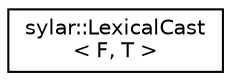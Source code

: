 digraph "类继承关系图"
{
 // LATEX_PDF_SIZE
  edge [fontname="Helvetica",fontsize="10",labelfontname="Helvetica",labelfontsize="10"];
  node [fontname="Helvetica",fontsize="10",shape=record];
  rankdir="LR";
  Node0 [label="sylar::LexicalCast\l\< F, T \>",height=0.2,width=0.4,color="black", fillcolor="white", style="filled",URL="$classsylar_1_1LexicalCast.html",tooltip="类型转换模板类(F 源类型, T 目标类型)"];
}
